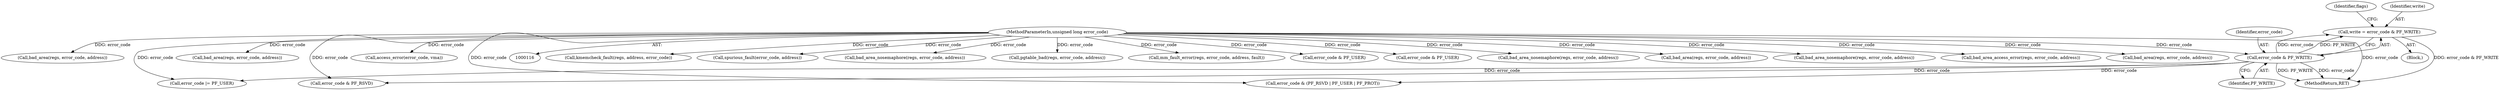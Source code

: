 digraph "0_linux_a8b0ca17b80e92faab46ee7179ba9e99ccb61233_52@API" {
"1000126" [label="(Call,write = error_code & PF_WRITE)"];
"1000128" [label="(Call,error_code & PF_WRITE)"];
"1000118" [label="(MethodParameterIn,unsigned long error_code)"];
"1000191" [label="(Call,kmemcheck_fault(regs, address, error_code))"];
"1000197" [label="(Call,spurious_fault(error_code, address))"];
"1000176" [label="(Call,error_code & (PF_RSVD | PF_USER | PF_PROT))"];
"1000280" [label="(Call,bad_area_nosemaphore(regs, error_code, address))"];
"1000237" [label="(Call,pgtable_bad(regs, error_code, address))"];
"1000395" [label="(Call,mm_fault_error(regs, error_code, address, fault))"];
"1000332" [label="(Call,error_code & PF_USER)"];
"1000126" [label="(Call,write = error_code & PF_WRITE)"];
"1000118" [label="(MethodParameterIn,unsigned long error_code)"];
"1000270" [label="(Call,error_code & PF_USER)"];
"1000128" [label="(Call,error_code & PF_WRITE)"];
"1000205" [label="(Call,bad_area_nosemaphore(regs, error_code, address))"];
"1000133" [label="(Identifier,flags)"];
"1000362" [label="(Call,bad_area(regs, error_code, address))"];
"1000253" [label="(Call,bad_area_nosemaphore(regs, error_code, address))"];
"1000374" [label="(Call,bad_area_access_error(regs, error_code, address))"];
"1000326" [label="(Call,bad_area(regs, error_code, address))"];
"1000129" [label="(Identifier,error_code)"];
"1000304" [label="(Call,bad_area(regs, error_code, address))"];
"1000449" [label="(MethodReturn,RET)"];
"1000351" [label="(Call,bad_area(regs, error_code, address))"];
"1000130" [label="(Identifier,PF_WRITE)"];
"1000220" [label="(Call,error_code |= PF_USER)"];
"1000370" [label="(Call,access_error(error_code, vma))"];
"1000127" [label="(Identifier,write)"];
"1000234" [label="(Call,error_code & PF_RSVD)"];
"1000119" [label="(Block,)"];
"1000126" -> "1000119"  [label="AST: "];
"1000126" -> "1000128"  [label="CFG: "];
"1000127" -> "1000126"  [label="AST: "];
"1000128" -> "1000126"  [label="AST: "];
"1000133" -> "1000126"  [label="CFG: "];
"1000126" -> "1000449"  [label="DDG: error_code & PF_WRITE"];
"1000128" -> "1000126"  [label="DDG: error_code"];
"1000128" -> "1000126"  [label="DDG: PF_WRITE"];
"1000128" -> "1000130"  [label="CFG: "];
"1000129" -> "1000128"  [label="AST: "];
"1000130" -> "1000128"  [label="AST: "];
"1000128" -> "1000449"  [label="DDG: PF_WRITE"];
"1000128" -> "1000449"  [label="DDG: error_code"];
"1000118" -> "1000128"  [label="DDG: error_code"];
"1000128" -> "1000176"  [label="DDG: error_code"];
"1000128" -> "1000220"  [label="DDG: error_code"];
"1000128" -> "1000234"  [label="DDG: error_code"];
"1000118" -> "1000116"  [label="AST: "];
"1000118" -> "1000449"  [label="DDG: error_code"];
"1000118" -> "1000176"  [label="DDG: error_code"];
"1000118" -> "1000191"  [label="DDG: error_code"];
"1000118" -> "1000197"  [label="DDG: error_code"];
"1000118" -> "1000205"  [label="DDG: error_code"];
"1000118" -> "1000220"  [label="DDG: error_code"];
"1000118" -> "1000234"  [label="DDG: error_code"];
"1000118" -> "1000237"  [label="DDG: error_code"];
"1000118" -> "1000253"  [label="DDG: error_code"];
"1000118" -> "1000270"  [label="DDG: error_code"];
"1000118" -> "1000280"  [label="DDG: error_code"];
"1000118" -> "1000304"  [label="DDG: error_code"];
"1000118" -> "1000326"  [label="DDG: error_code"];
"1000118" -> "1000332"  [label="DDG: error_code"];
"1000118" -> "1000351"  [label="DDG: error_code"];
"1000118" -> "1000362"  [label="DDG: error_code"];
"1000118" -> "1000370"  [label="DDG: error_code"];
"1000118" -> "1000374"  [label="DDG: error_code"];
"1000118" -> "1000395"  [label="DDG: error_code"];
}
